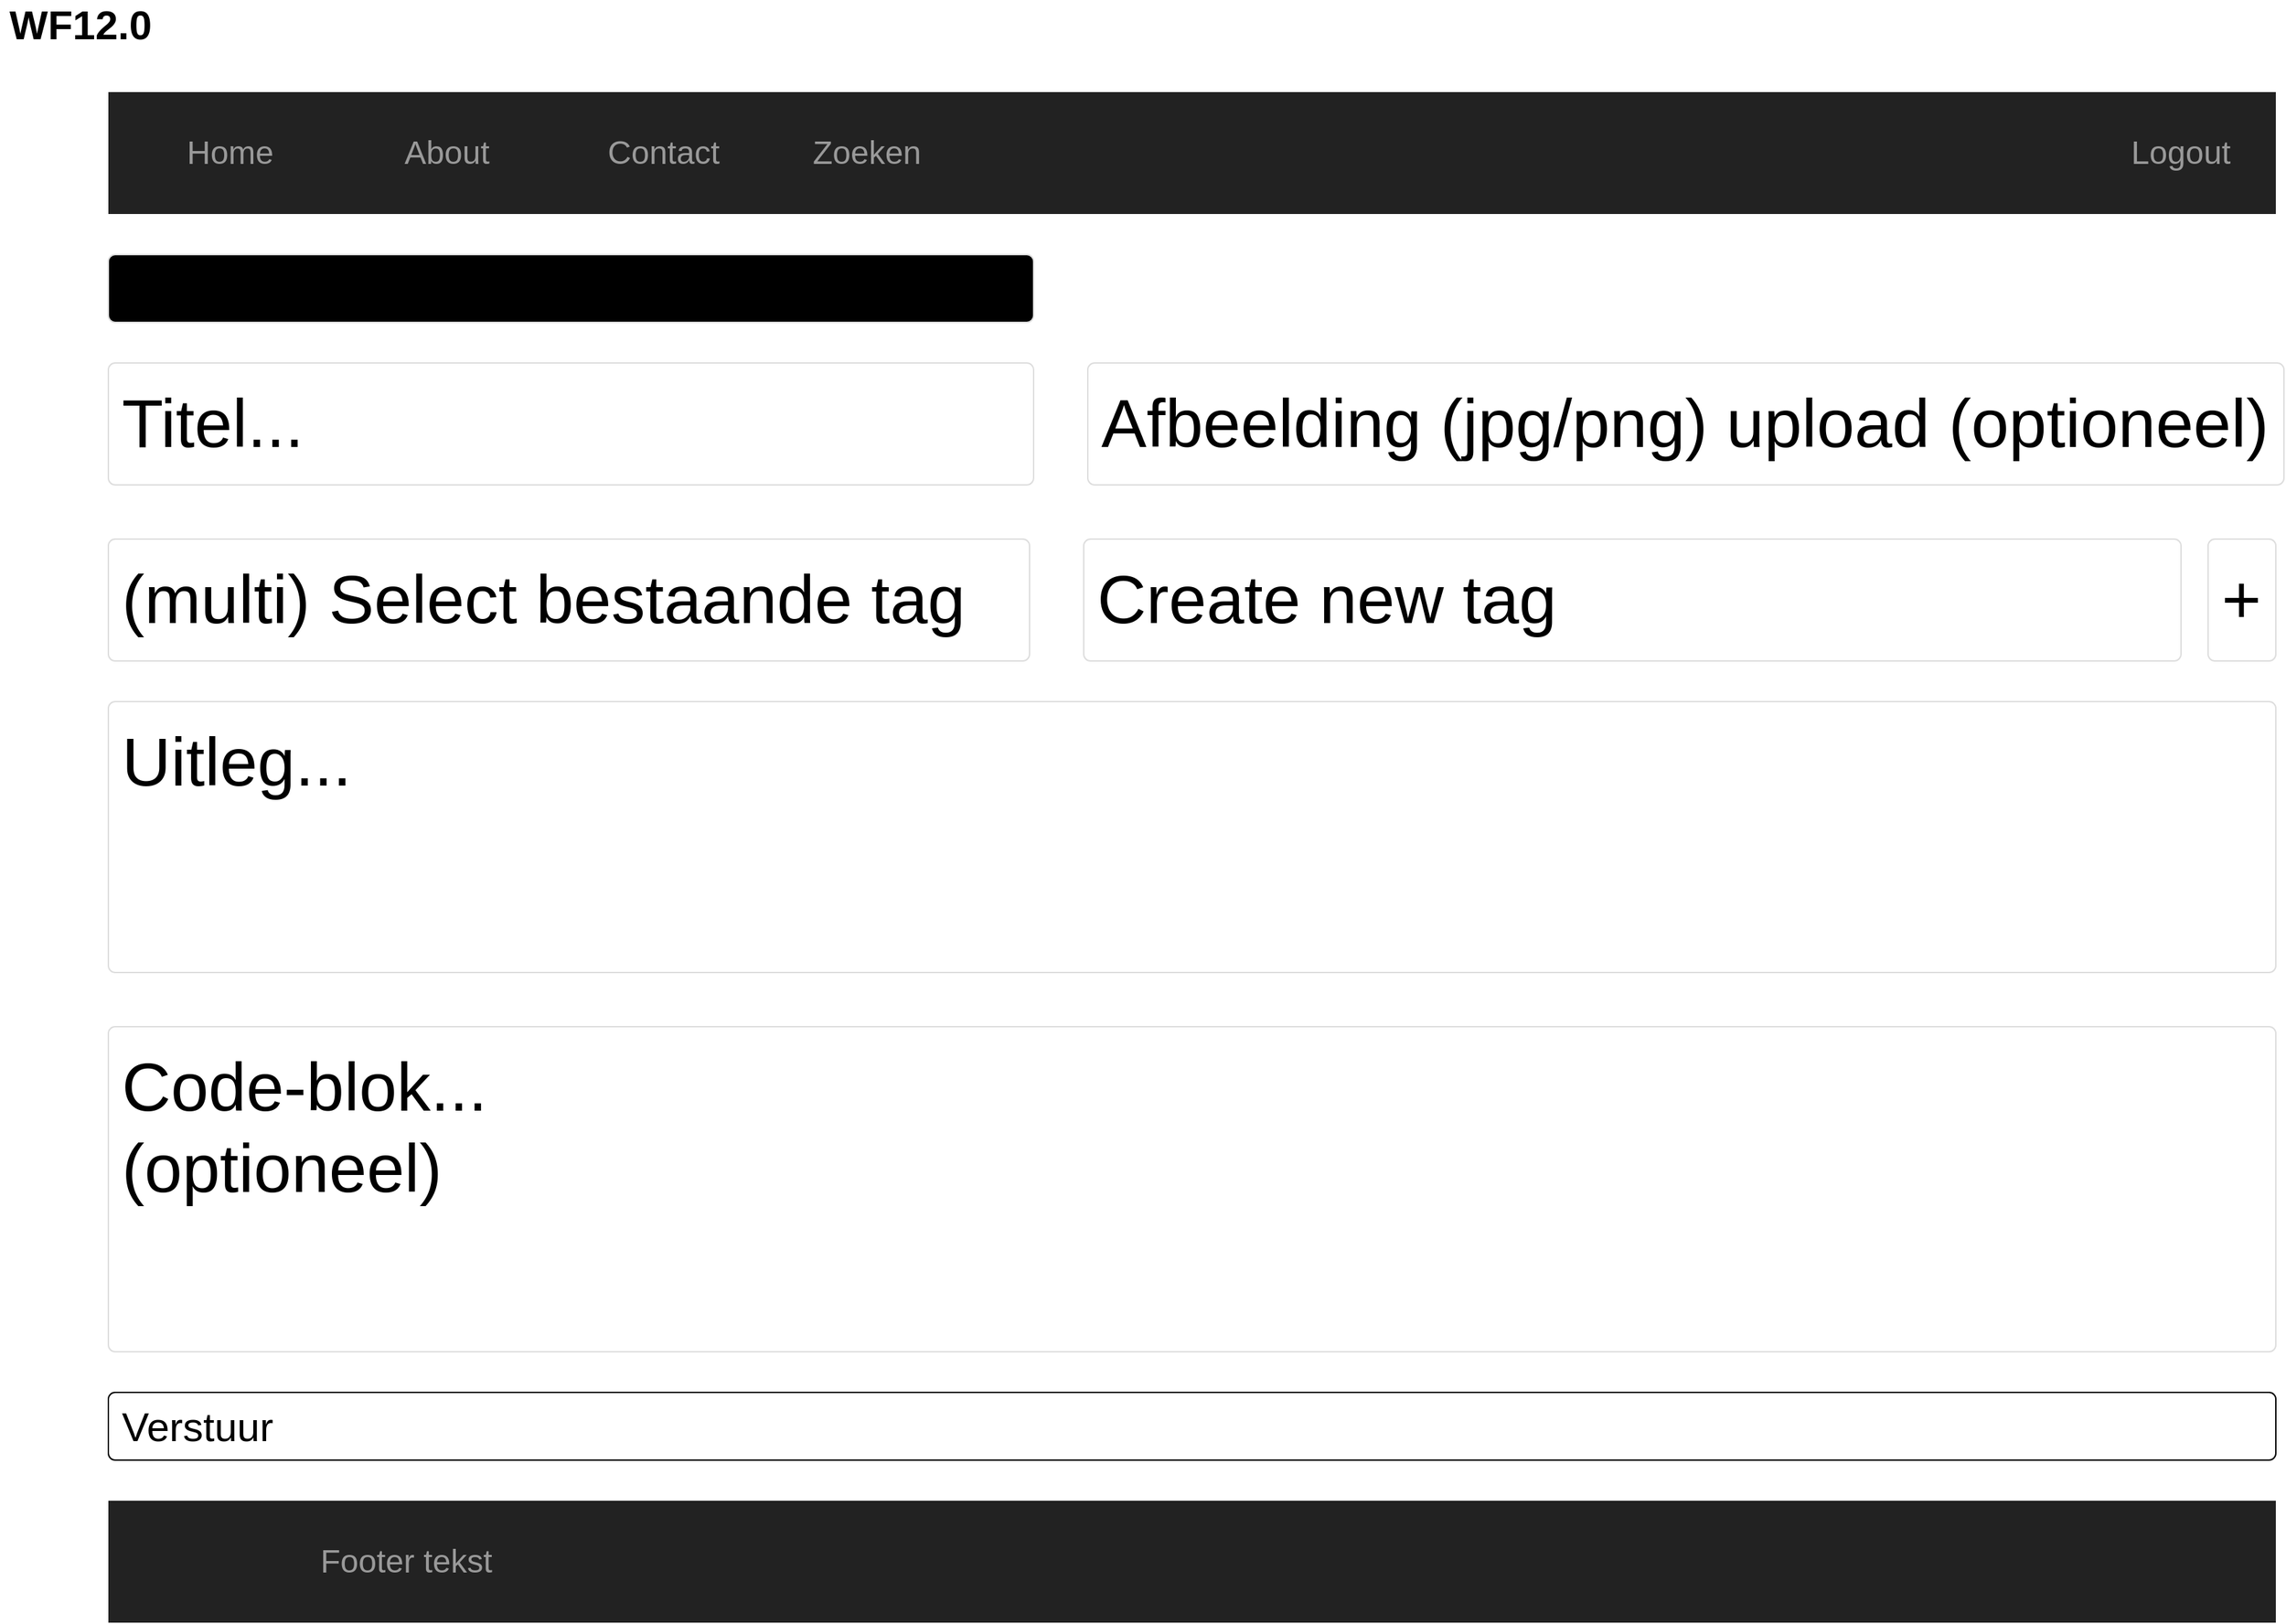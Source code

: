 <mxfile>
    <diagram name="Page-1" id="c9db0220-8083-56f3-ca83-edcdcd058819">
        <mxGraphModel dx="2016" dy="1482" grid="1" gridSize="10" guides="1" tooltips="1" connect="1" arrows="1" fold="1" page="1" pageScale="1.5" pageWidth="1169" pageHeight="827" background="#ffffff" math="0" shadow="0">
            <root>
                <mxCell id="0" style=";html=1;"/>
                <mxCell id="1" style=";html=1;" parent="0"/>
                <mxCell id="3d76a8aef4d5c911-1" value="" style="html=1;shadow=0;dashed=0;shape=mxgraph.bootstrap.rect;fillColor=#222222;strokeColor=none;whiteSpace=wrap;rounded=0;fontSize=12;fontColor=#000000;align=center;" parent="1" vertex="1">
                    <mxGeometry x="80" y="70" width="1600" height="90" as="geometry"/>
                </mxCell>
                <mxCell id="3d76a8aef4d5c911-7" value="Zoeken" style="html=1;shadow=0;dashed=0;fillColor=none;strokeColor=none;shape=mxgraph.bootstrap.rect;fontColor=#999999;whiteSpace=wrap;fontSize=24;" parent="3d76a8aef4d5c911-1" vertex="1">
                    <mxGeometry x="480.014" width="160" height="90" as="geometry"/>
                </mxCell>
                <mxCell id="3d76a8aef4d5c911-8" value="Logout" style="html=1;shadow=0;dashed=0;fillColor=none;strokeColor=none;shape=mxgraph.bootstrap.rect;fontColor=#999999;whiteSpace=wrap;fontSize=24;" parent="3d76a8aef4d5c911-1" vertex="1">
                    <mxGeometry x="1460" width="140" height="90" as="geometry"/>
                </mxCell>
                <mxCell id="H9CyvaDkC_5dpCcxhKHN-1" value="Contact" style="html=1;shadow=0;dashed=0;fillColor=none;strokeColor=none;shape=mxgraph.bootstrap.rect;fontColor=#999999;whiteSpace=wrap;fontSize=24;" parent="3d76a8aef4d5c911-1" vertex="1">
                    <mxGeometry x="340.007" width="140" height="90" as="geometry"/>
                </mxCell>
                <mxCell id="H9CyvaDkC_5dpCcxhKHN-4" value="About" style="html=1;shadow=0;dashed=0;fillColor=none;strokeColor=none;shape=mxgraph.bootstrap.rect;fontColor=#999999;whiteSpace=wrap;fontSize=24;" parent="3d76a8aef4d5c911-1" vertex="1">
                    <mxGeometry x="179.993" width="140" height="90" as="geometry"/>
                </mxCell>
                <mxCell id="2" value="Home" style="html=1;shadow=0;dashed=0;fillColor=none;strokeColor=none;shape=mxgraph.bootstrap.rect;fontColor=#999999;whiteSpace=wrap;fontSize=24;" parent="3d76a8aef4d5c911-1" vertex="1">
                    <mxGeometry x="20.003" width="140" height="90" as="geometry"/>
                </mxCell>
                <mxCell id="3d76a8aef4d5c911-17" value="WF12.0" style="html=1;shadow=0;dashed=0;shape=mxgraph.bootstrap.rect;strokeColor=none;fillColor=none;fontColor=#000000;align=left;spacingLeft=5;whiteSpace=wrap;rounded=0;fontStyle=1;fontSize=30;" parent="1" vertex="1">
                    <mxGeometry y="10" width="200" height="20" as="geometry"/>
                </mxCell>
                <mxCell id="H9CyvaDkC_5dpCcxhKHN-5" value="" style="html=1;shadow=0;dashed=0;shape=mxgraph.bootstrap.rect;fillColor=#222222;strokeColor=none;whiteSpace=wrap;rounded=0;fontSize=12;fontColor=#000000;align=center;" parent="1" vertex="1">
                    <mxGeometry x="80" y="1110" width="1600" height="90" as="geometry"/>
                </mxCell>
                <mxCell id="H9CyvaDkC_5dpCcxhKHN-9" value="Footer tekst" style="html=1;shadow=0;dashed=0;fillColor=none;strokeColor=none;shape=mxgraph.bootstrap.rect;fontColor=#999999;whiteSpace=wrap;fontSize=24;" parent="H9CyvaDkC_5dpCcxhKHN-5" vertex="1">
                    <mxGeometry x="50" width="340" height="90" as="geometry"/>
                </mxCell>
                <mxCell id="4" value="&lt;font style=&quot;font-size: 50px&quot;&gt;Titel...&lt;br&gt;&lt;/font&gt;" style="html=1;shadow=0;dashed=0;shape=mxgraph.bootstrap.rrect;rSize=5;fontSize=12;strokeColor=#dddddd;align=left;spacing=10;verticalAlign=top;whiteSpace=wrap;rounded=0;" parent="1" vertex="1">
                    <mxGeometry x="80" y="270" width="683" height="90" as="geometry"/>
                </mxCell>
                <mxCell id="5" value="&lt;font style=&quot;font-size: 50px&quot;&gt;(multi) Select bestaande tag&lt;br&gt;&lt;/font&gt;" style="html=1;shadow=0;dashed=0;shape=mxgraph.bootstrap.rrect;rSize=5;fontSize=12;strokeColor=#dddddd;align=left;spacing=10;verticalAlign=top;whiteSpace=wrap;rounded=0;" parent="1" vertex="1">
                    <mxGeometry x="80" y="400" width="680" height="90" as="geometry"/>
                </mxCell>
                <mxCell id="6" value="&lt;font style=&quot;font-size: 50px&quot;&gt;Uitleg...&lt;br&gt;&lt;/font&gt;" style="html=1;shadow=0;dashed=0;shape=mxgraph.bootstrap.rrect;rSize=5;fontSize=12;strokeColor=#dddddd;align=left;spacing=10;verticalAlign=top;whiteSpace=wrap;rounded=0;" parent="1" vertex="1">
                    <mxGeometry x="80" y="520" width="1600" height="200" as="geometry"/>
                </mxCell>
                <mxCell id="7" value="&lt;font style=&quot;font-size: 50px;&quot;&gt;Afbeelding (jpg/png) upload (optioneel)&lt;br style=&quot;font-size: 50px;&quot;&gt;&lt;/font&gt;" style="html=1;shadow=0;dashed=0;shape=mxgraph.bootstrap.rrect;rSize=5;fontSize=50;strokeColor=#dddddd;align=left;spacing=10;verticalAlign=top;whiteSpace=wrap;rounded=0;" parent="1" vertex="1">
                    <mxGeometry x="803" y="270" width="883" height="90" as="geometry"/>
                </mxCell>
                <mxCell id="8" value="&lt;font style=&quot;font-size: 50px&quot;&gt;Code-blok...&lt;br&gt;(optioneel)&lt;br&gt;&lt;/font&gt;" style="html=1;shadow=0;dashed=0;shape=mxgraph.bootstrap.rrect;rSize=5;fontSize=12;strokeColor=#dddddd;align=left;spacing=10;verticalAlign=top;whiteSpace=wrap;rounded=0;" parent="1" vertex="1">
                    <mxGeometry x="80" y="760" width="1600" height="240" as="geometry"/>
                </mxCell>
                <mxCell id="9" value="&lt;font&gt;&lt;font style=&quot;font-size: 30px&quot;&gt;Artikel Toevoegen:&lt;/font&gt;&lt;br&gt;&lt;/font&gt;" style="html=1;shadow=0;dashed=0;shape=mxgraph.bootstrap.rrect;rSize=5;fontSize=12;strokeColor=#dddddd;align=left;spacing=10;verticalAlign=middle;whiteSpace=wrap;rounded=0;fillColor=#000000;" parent="1" vertex="1">
                    <mxGeometry x="80" y="190" width="683" height="50" as="geometry"/>
                </mxCell>
                <mxCell id="10" value="&lt;font&gt;&lt;font style=&quot;font-size: 30px&quot;&gt;Verstuur&lt;/font&gt;&lt;br&gt;&lt;/font&gt;" style="html=1;shadow=0;dashed=0;shape=mxgraph.bootstrap.rrect;rSize=5;fontSize=12;align=left;spacing=10;verticalAlign=middle;whiteSpace=wrap;rounded=0;" parent="1" vertex="1">
                    <mxGeometry x="80" y="1030" width="1600" height="50" as="geometry"/>
                </mxCell>
                <mxCell id="12" style="edgeStyle=none;html=1;" edge="1" parent="1" source="11">
                    <mxGeometry relative="1" as="geometry">
                        <mxPoint x="810" y="440" as="targetPoint"/>
                    </mxGeometry>
                </mxCell>
                <mxCell id="11" value="&lt;font style=&quot;font-size: 50px&quot;&gt;Create new tag&lt;br&gt;&lt;/font&gt;" style="html=1;shadow=0;dashed=0;shape=mxgraph.bootstrap.rrect;rSize=5;fontSize=12;strokeColor=#dddddd;align=left;spacing=10;verticalAlign=top;whiteSpace=wrap;rounded=0;" vertex="1" parent="1">
                    <mxGeometry x="800" y="400" width="810" height="90" as="geometry"/>
                </mxCell>
                <mxCell id="13" value="&lt;font style=&quot;font-size: 50px&quot;&gt;+&lt;br&gt;&lt;/font&gt;" style="html=1;shadow=0;dashed=0;shape=mxgraph.bootstrap.rrect;rSize=5;fontSize=12;strokeColor=#dddddd;align=left;spacing=10;verticalAlign=top;whiteSpace=wrap;rounded=0;" vertex="1" parent="1">
                    <mxGeometry x="1630" y="400" width="50" height="90" as="geometry"/>
                </mxCell>
            </root>
        </mxGraphModel>
    </diagram>
</mxfile>